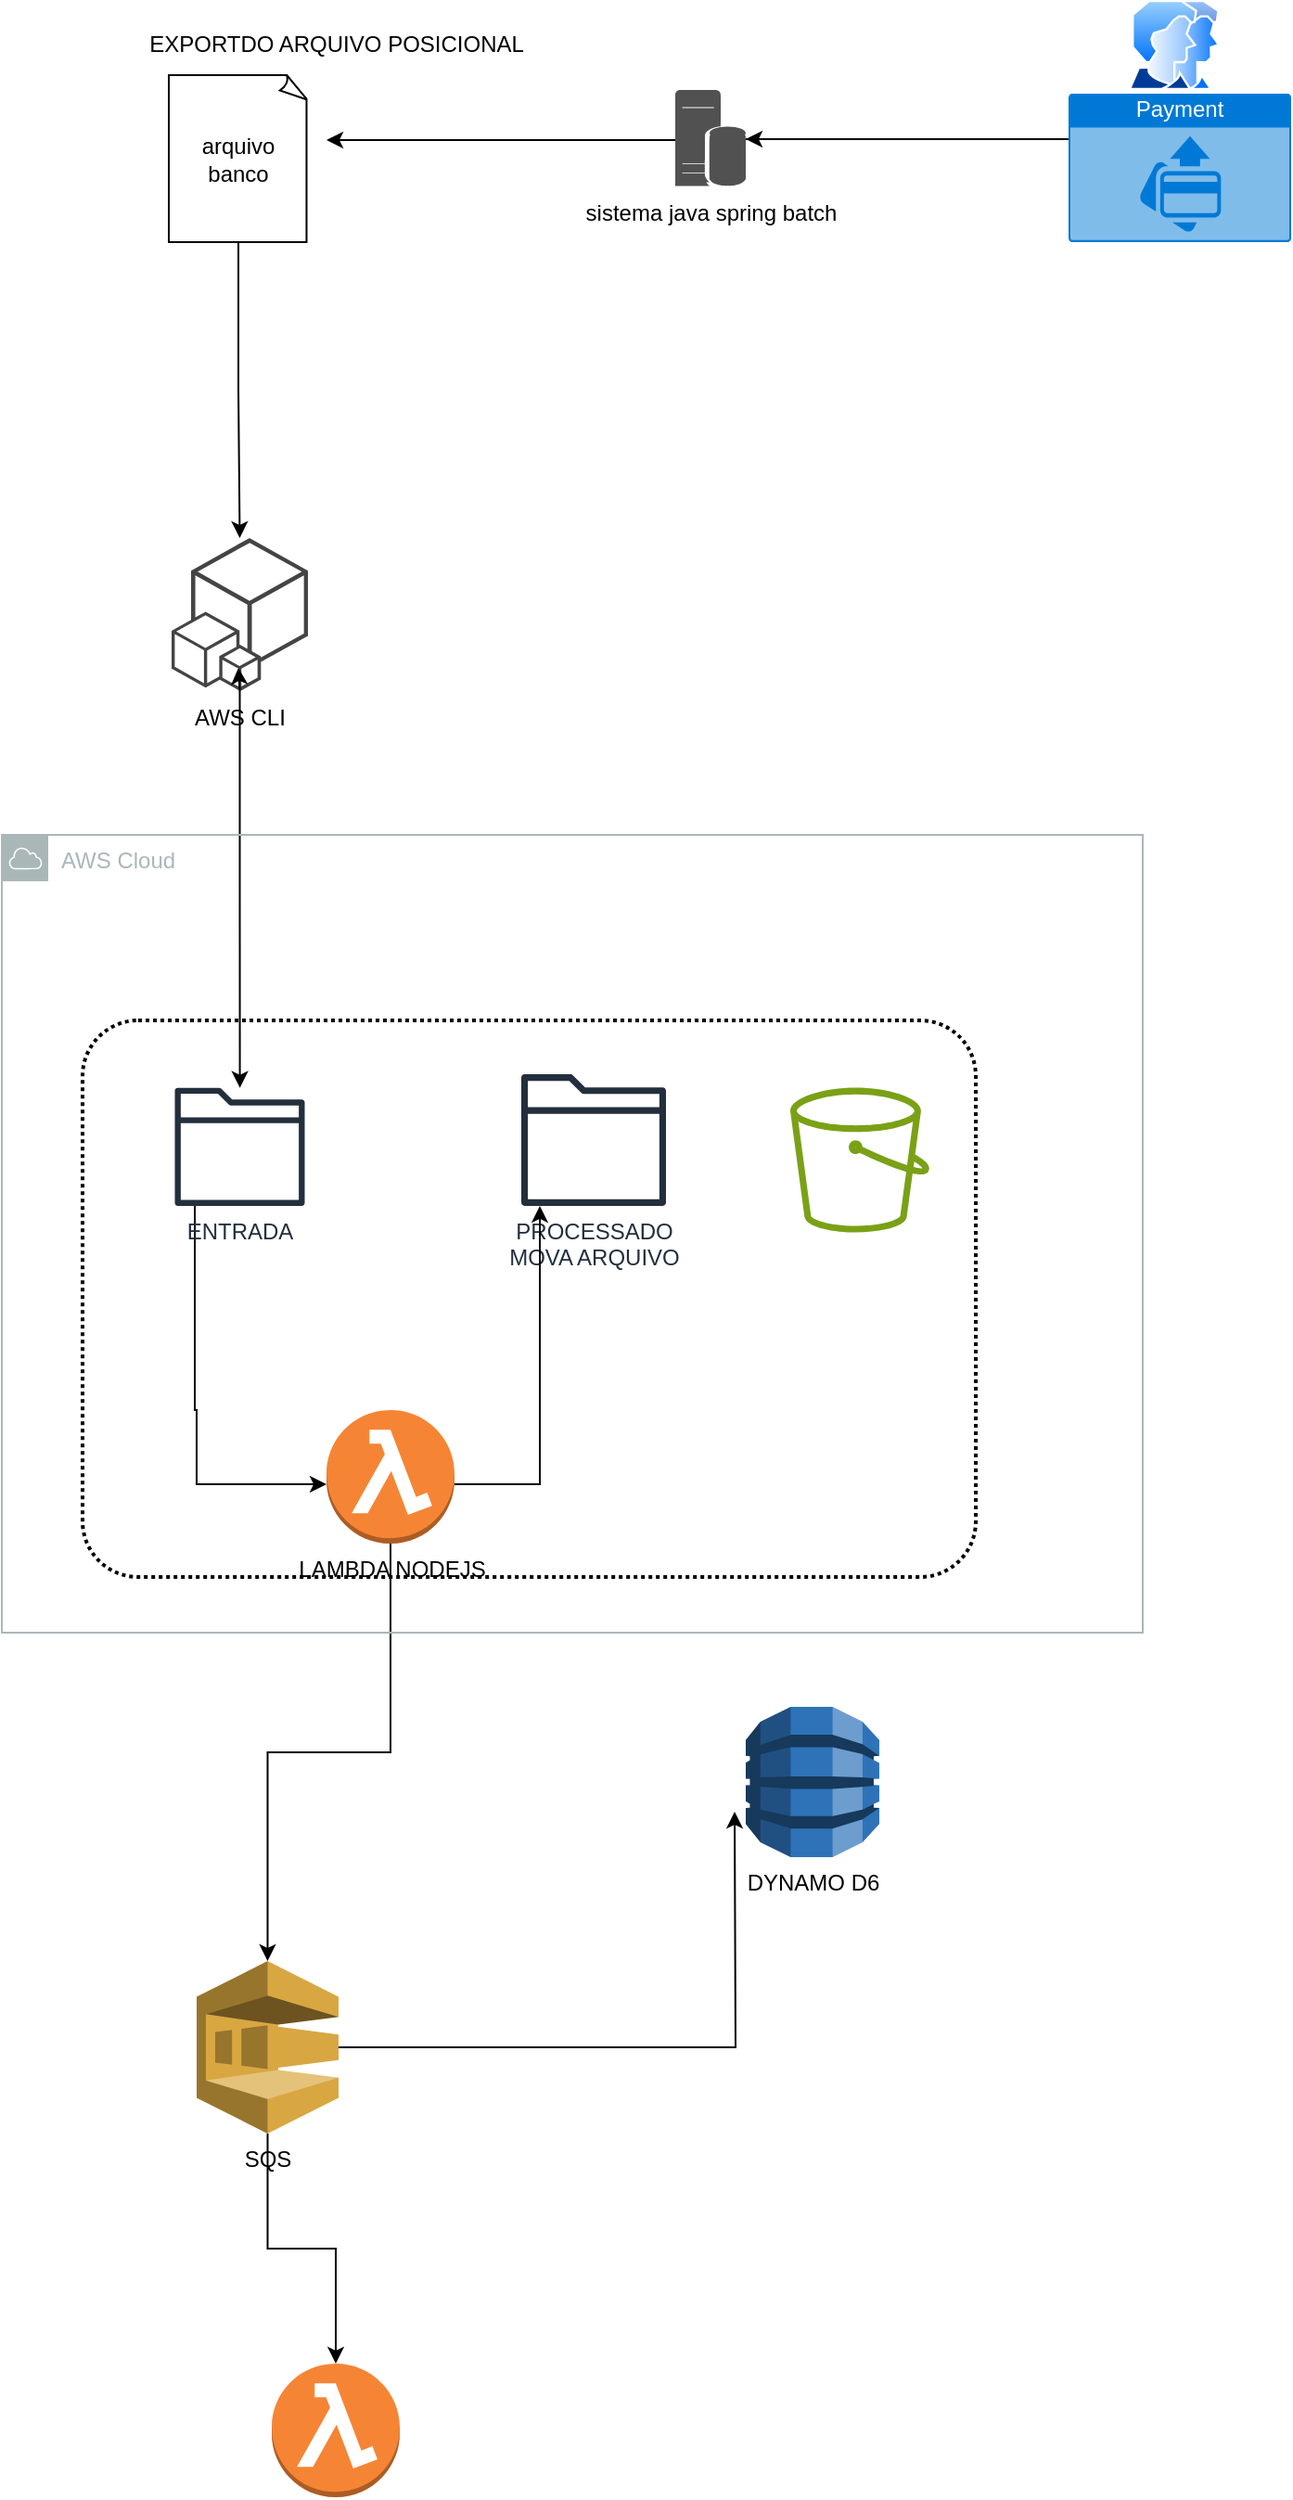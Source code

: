 <mxfile version="28.2.2">
  <diagram name="Página-1" id="Q4v2XUulE-g4uzLJDbDY">
    <mxGraphModel dx="1209" dy="1125" grid="1" gridSize="10" guides="1" tooltips="1" connect="1" arrows="1" fold="1" page="1" pageScale="1" pageWidth="827" pageHeight="1169" math="0" shadow="0">
      <root>
        <mxCell id="0" />
        <mxCell id="1" parent="0" />
        <mxCell id="7BKBs26bFtrJ278Ogw7V-37" value="" style="edgeStyle=orthogonalEdgeStyle;rounded=0;orthogonalLoop=1;jettySize=auto;html=1;" edge="1" parent="1" source="7BKBs26bFtrJ278Ogw7V-1" target="7BKBs26bFtrJ278Ogw7V-13">
          <mxGeometry relative="1" as="geometry" />
        </mxCell>
        <mxCell id="7BKBs26bFtrJ278Ogw7V-1" value="arquivo banco" style="whiteSpace=wrap;html=1;shape=mxgraph.basic.document" vertex="1" parent="1">
          <mxGeometry x="145" y="520.5" width="75" height="90" as="geometry" />
        </mxCell>
        <mxCell id="7BKBs26bFtrJ278Ogw7V-6" value="" style="edgeStyle=orthogonalEdgeStyle;rounded=0;orthogonalLoop=1;jettySize=auto;html=1;" edge="1" parent="1">
          <mxGeometry relative="1" as="geometry">
            <mxPoint x="456" y="555" as="sourcePoint" />
            <mxPoint x="456" y="555" as="targetPoint" />
            <Array as="points">
              <mxPoint x="640" y="555" />
              <mxPoint x="640" y="555" />
            </Array>
          </mxGeometry>
        </mxCell>
        <mxCell id="7BKBs26bFtrJ278Ogw7V-2" value="" style="sketch=0;pointerEvents=1;shadow=0;dashed=0;html=1;strokeColor=none;labelPosition=center;verticalLabelPosition=bottom;verticalAlign=top;align=center;fillColor=#515151;shape=mxgraph.mscae.enterprise.database_server" vertex="1" parent="1">
          <mxGeometry x="418" y="528.5" width="38" height="50" as="geometry" />
        </mxCell>
        <mxCell id="7BKBs26bFtrJ278Ogw7V-3" value="Payment" style="html=1;whiteSpace=wrap;strokeColor=none;fillColor=#0079D6;labelPosition=center;verticalLabelPosition=middle;verticalAlign=top;align=center;fontSize=12;outlineConnect=0;spacingTop=-6;fontColor=#FFFFFF;sketch=0;shape=mxgraph.sitemap.payment;" vertex="1" parent="1">
          <mxGeometry x="630" y="530.5" width="120" height="80" as="geometry" />
        </mxCell>
        <mxCell id="7BKBs26bFtrJ278Ogw7V-4" value="" style="image;aspect=fixed;perimeter=ellipsePerimeter;html=1;align=center;shadow=0;dashed=0;spacingTop=3;image=img/lib/active_directory/user_accounts.svg;" vertex="1" parent="1">
          <mxGeometry x="662" y="480" width="50" height="48.5" as="geometry" />
        </mxCell>
        <mxCell id="7BKBs26bFtrJ278Ogw7V-35" style="edgeStyle=orthogonalEdgeStyle;rounded=0;orthogonalLoop=1;jettySize=auto;html=1;" edge="1" parent="1" source="7BKBs26bFtrJ278Ogw7V-5">
          <mxGeometry relative="1" as="geometry">
            <mxPoint x="230" y="555.5" as="targetPoint" />
          </mxGeometry>
        </mxCell>
        <mxCell id="7BKBs26bFtrJ278Ogw7V-5" value="sistema java spring batch" style="sketch=0;pointerEvents=1;shadow=0;dashed=0;html=1;strokeColor=none;labelPosition=center;verticalLabelPosition=bottom;verticalAlign=top;align=center;fillColor=#515151;shape=mxgraph.mscae.enterprise.database_server" vertex="1" parent="1">
          <mxGeometry x="418" y="530.5" width="38" height="50" as="geometry" />
        </mxCell>
        <mxCell id="7BKBs26bFtrJ278Ogw7V-7" value="EXPORTDO ARQUIVO POSICIONAL" style="text;html=1;align=center;verticalAlign=middle;resizable=0;points=[];autosize=1;strokeColor=none;fillColor=none;" vertex="1" parent="1">
          <mxGeometry x="120" y="489.25" width="230" height="30" as="geometry" />
        </mxCell>
        <mxCell id="7BKBs26bFtrJ278Ogw7V-40" style="edgeStyle=orthogonalEdgeStyle;rounded=0;orthogonalLoop=1;jettySize=auto;html=1;" edge="1" parent="1" source="7BKBs26bFtrJ278Ogw7V-13" target="7BKBs26bFtrJ278Ogw7V-17">
          <mxGeometry relative="1" as="geometry" />
        </mxCell>
        <mxCell id="7BKBs26bFtrJ278Ogw7V-13" value="AWS CLI" style="outlineConnect=0;dashed=0;verticalLabelPosition=bottom;verticalAlign=top;align=center;html=1;shape=mxgraph.aws3.cli;fillColor=#444444;gradientColor=none;" vertex="1" parent="1">
          <mxGeometry x="146.5" y="770" width="73.5" height="82.5" as="geometry" />
        </mxCell>
        <mxCell id="7BKBs26bFtrJ278Ogw7V-27" style="edgeStyle=orthogonalEdgeStyle;rounded=0;orthogonalLoop=1;jettySize=auto;html=1;" edge="1" parent="1" source="7BKBs26bFtrJ278Ogw7V-17" target="7BKBs26bFtrJ278Ogw7V-20">
          <mxGeometry relative="1" as="geometry">
            <Array as="points">
              <mxPoint x="159" y="1240" />
              <mxPoint x="160" y="1240" />
              <mxPoint x="160" y="1280" />
            </Array>
          </mxGeometry>
        </mxCell>
        <mxCell id="7BKBs26bFtrJ278Ogw7V-17" value="ENTRADA" style="sketch=0;outlineConnect=0;fontColor=#232F3E;gradientColor=none;fillColor=#232F3D;strokeColor=none;dashed=0;verticalLabelPosition=bottom;verticalAlign=top;align=center;html=1;fontSize=12;fontStyle=0;aspect=fixed;pointerEvents=1;shape=mxgraph.aws4.folder;" vertex="1" parent="1">
          <mxGeometry x="148.25" y="1066.28" width="70" height="63.72" as="geometry" />
        </mxCell>
        <mxCell id="7BKBs26bFtrJ278Ogw7V-18" value="&lt;div&gt;PROCESSADO&lt;/div&gt;&lt;div&gt;MOVA ARQUIVO&lt;/div&gt;" style="sketch=0;outlineConnect=0;fontColor=#232F3E;gradientColor=none;fillColor=#232F3D;strokeColor=none;dashed=0;verticalLabelPosition=bottom;verticalAlign=top;align=center;html=1;fontSize=12;fontStyle=0;aspect=fixed;pointerEvents=1;shape=mxgraph.aws4.folder;" vertex="1" parent="1">
          <mxGeometry x="335" y="1059" width="78" height="71" as="geometry" />
        </mxCell>
        <mxCell id="7BKBs26bFtrJ278Ogw7V-28" style="edgeStyle=orthogonalEdgeStyle;rounded=0;orthogonalLoop=1;jettySize=auto;html=1;" edge="1" parent="1" source="7BKBs26bFtrJ278Ogw7V-20" target="7BKBs26bFtrJ278Ogw7V-18">
          <mxGeometry relative="1" as="geometry">
            <Array as="points">
              <mxPoint x="345" y="1280" />
            </Array>
          </mxGeometry>
        </mxCell>
        <mxCell id="7BKBs26bFtrJ278Ogw7V-29" style="edgeStyle=orthogonalEdgeStyle;rounded=0;orthogonalLoop=1;jettySize=auto;html=1;" edge="1" parent="1" source="7BKBs26bFtrJ278Ogw7V-20" target="7BKBs26bFtrJ278Ogw7V-21">
          <mxGeometry relative="1" as="geometry" />
        </mxCell>
        <mxCell id="7BKBs26bFtrJ278Ogw7V-20" value="LAMBDA NODEJS" style="outlineConnect=0;dashed=0;verticalLabelPosition=bottom;verticalAlign=top;align=center;html=1;shape=mxgraph.aws3.lambda_function;fillColor=#F58534;gradientColor=none;" vertex="1" parent="1">
          <mxGeometry x="230" y="1240" width="69" height="72" as="geometry" />
        </mxCell>
        <mxCell id="7BKBs26bFtrJ278Ogw7V-30" style="edgeStyle=orthogonalEdgeStyle;rounded=0;orthogonalLoop=1;jettySize=auto;html=1;" edge="1" parent="1" source="7BKBs26bFtrJ278Ogw7V-21">
          <mxGeometry relative="1" as="geometry">
            <mxPoint x="450" y="1456.5" as="targetPoint" />
          </mxGeometry>
        </mxCell>
        <mxCell id="7BKBs26bFtrJ278Ogw7V-32" style="edgeStyle=orthogonalEdgeStyle;rounded=0;orthogonalLoop=1;jettySize=auto;html=1;" edge="1" parent="1" source="7BKBs26bFtrJ278Ogw7V-21" target="7BKBs26bFtrJ278Ogw7V-31">
          <mxGeometry relative="1" as="geometry">
            <mxPoint x="230.5" y="1590" as="targetPoint" />
          </mxGeometry>
        </mxCell>
        <mxCell id="7BKBs26bFtrJ278Ogw7V-21" value="SQS" style="outlineConnect=0;dashed=0;verticalLabelPosition=bottom;verticalAlign=top;align=center;html=1;shape=mxgraph.aws3.sqs;fillColor=#D9A741;gradientColor=none;" vertex="1" parent="1">
          <mxGeometry x="160" y="1537" width="76.5" height="93" as="geometry" />
        </mxCell>
        <mxCell id="7BKBs26bFtrJ278Ogw7V-22" style="edgeStyle=orthogonalEdgeStyle;rounded=0;orthogonalLoop=1;jettySize=auto;html=1;exitX=0.5;exitY=1;exitDx=0;exitDy=0;exitPerimeter=0;" edge="1" parent="1" source="7BKBs26bFtrJ278Ogw7V-20" target="7BKBs26bFtrJ278Ogw7V-20">
          <mxGeometry relative="1" as="geometry" />
        </mxCell>
        <mxCell id="7BKBs26bFtrJ278Ogw7V-23" value="DYNAMO D6" style="outlineConnect=0;dashed=0;verticalLabelPosition=bottom;verticalAlign=top;align=center;html=1;shape=mxgraph.aws3.dynamo_db;fillColor=#2E73B8;gradientColor=none;" vertex="1" parent="1">
          <mxGeometry x="456" y="1400" width="72" height="81" as="geometry" />
        </mxCell>
        <mxCell id="7BKBs26bFtrJ278Ogw7V-24" value="" style="sketch=0;outlineConnect=0;fontColor=#232F3E;gradientColor=none;fillColor=#7AA116;strokeColor=none;dashed=0;verticalLabelPosition=bottom;verticalAlign=top;align=center;html=1;fontSize=12;fontStyle=0;aspect=fixed;pointerEvents=1;shape=mxgraph.aws4.bucket;" vertex="1" parent="1">
          <mxGeometry x="480" y="1066.28" width="75" height="78" as="geometry" />
        </mxCell>
        <mxCell id="7BKBs26bFtrJ278Ogw7V-31" value="" style="outlineConnect=0;dashed=0;verticalLabelPosition=bottom;verticalAlign=top;align=center;html=1;shape=mxgraph.aws3.lambda_function;fillColor=#F58534;gradientColor=none;" vertex="1" parent="1">
          <mxGeometry x="200.5" y="1754" width="69" height="72" as="geometry" />
        </mxCell>
        <mxCell id="7BKBs26bFtrJ278Ogw7V-34" value="AWS Cloud" style="sketch=0;outlineConnect=0;gradientColor=none;html=1;whiteSpace=wrap;fontSize=12;fontStyle=0;shape=mxgraph.aws4.group;grIcon=mxgraph.aws4.group_aws_cloud;strokeColor=#AAB7B8;fillColor=none;verticalAlign=top;align=left;spacingLeft=30;fontColor=#AAB7B8;dashed=0;" vertex="1" parent="1">
          <mxGeometry x="55" y="930" width="615" height="430" as="geometry" />
        </mxCell>
        <mxCell id="7BKBs26bFtrJ278Ogw7V-39" style="edgeStyle=orthogonalEdgeStyle;rounded=0;orthogonalLoop=1;jettySize=auto;html=1;exitX=0.5;exitY=1;exitDx=0;exitDy=0;exitPerimeter=0;entryX=0.49;entryY=0.848;entryDx=0;entryDy=0;entryPerimeter=0;" edge="1" parent="1" source="7BKBs26bFtrJ278Ogw7V-13" target="7BKBs26bFtrJ278Ogw7V-13">
          <mxGeometry relative="1" as="geometry" />
        </mxCell>
        <mxCell id="7BKBs26bFtrJ278Ogw7V-41" value="" style="rounded=1;arcSize=10;dashed=1;fillColor=none;gradientColor=none;dashPattern=1 1;strokeWidth=2;" vertex="1" parent="1">
          <mxGeometry x="98.5" y="1030" width="481.5" height="300" as="geometry" />
        </mxCell>
      </root>
    </mxGraphModel>
  </diagram>
</mxfile>
